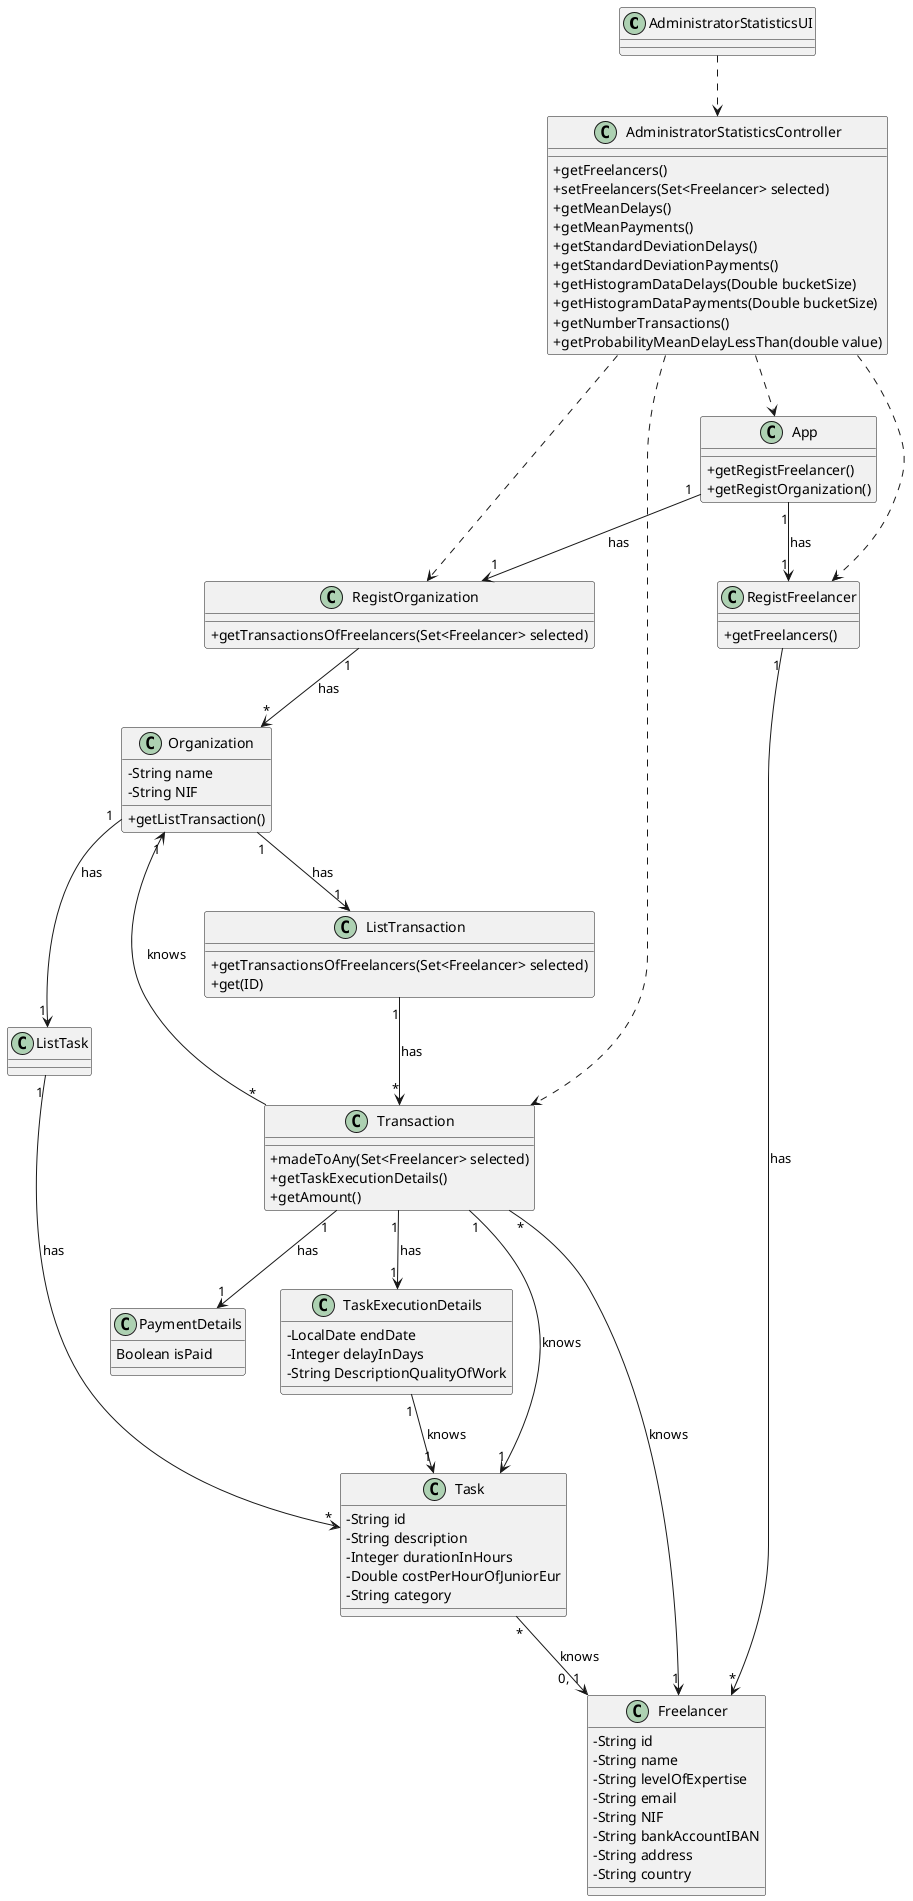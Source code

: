 @startuml CD
skinparam classAttributeIconSize 0
top to bottom direction

class AdministratorStatisticsUI {

}

class AdministratorStatisticsController {
        + getFreelancers()
        + setFreelancers(Set<Freelancer> selected)
        + getMeanDelays()
        + getMeanPayments()
        + getStandardDeviationDelays()
        + getStandardDeviationPayments()
        + getHistogramDataDelays(Double bucketSize)
        + getHistogramDataPayments(Double bucketSize)
        + getNumberTransactions()
        + getProbabilityMeanDelayLessThan(double value)
}

AdministratorStatisticsUI ..> AdministratorStatisticsController

class App {
        + getRegistFreelancer()
        + getRegistOrganization()
}

AdministratorStatisticsController ..> App

class RegistFreelancer {
        + getFreelancers()
}

AdministratorStatisticsController ..> RegistFreelancer

class RegistOrganization {
        + getTransactionsOfFreelancers(Set<Freelancer> selected)
}

AdministratorStatisticsController ..> RegistOrganization

class Organization {
        - String name
        - String NIF

        + getListTransaction()
}

class ListTransaction {
        + getTransactionsOfFreelancers(Set<Freelancer> selected)
        + get(ID)
}

class Transaction {
        + madeToAny(Set<Freelancer> selected)
        + getTaskExecutionDetails()
        + getAmount()
}

AdministratorStatisticsController ..> Transaction

class Task {
        - String id
        - String description
        - Integer durationInHours
        - Double costPerHourOfJuniorEur
        - String category
}

class TaskExecutionDetails {
        - LocalDate endDate
        - Integer delayInDays
        - String DescriptionQualityOfWork
}

class Freelancer {
        - String id
        - String name
        - String levelOfExpertise
        - String email
        - String NIF
        - String bankAccountIBAN
        - String address
        - String country
}

class PaymentDetails {
        Boolean isPaid
}

Transaction                  "1" --> "1"      Task                      : knows
Transaction                  "*" --> "1"      Freelancer                : knows
Transaction                  "*" --> "1"      Organization              : knows
Transaction                  "1" --> "1"      TaskExecutionDetails      : has
TaskExecutionDetails         "1" --> "1"      Task                      : knows
Organization                 "1" --> "1"      ListTask                  : has
ListTask                     "1" --> "*"      Task                      : has
Organization                 "1" --> "1"      ListTransaction           : has
ListTransaction              "1" --> "*"      Transaction               : has
Task                         "*" --> "0, 1"   Freelancer                : knows
App                          "1" --> "1"      RegistOrganization        : has
RegistOrganization           "1" --> "*"      Organization              : has
App                          "1" --> "1"      RegistFreelancer          : has
RegistFreelancer             "1" --> "*"      Freelancer                : has
Transaction                  "1" --> "1"      PaymentDetails            : has

@enduml